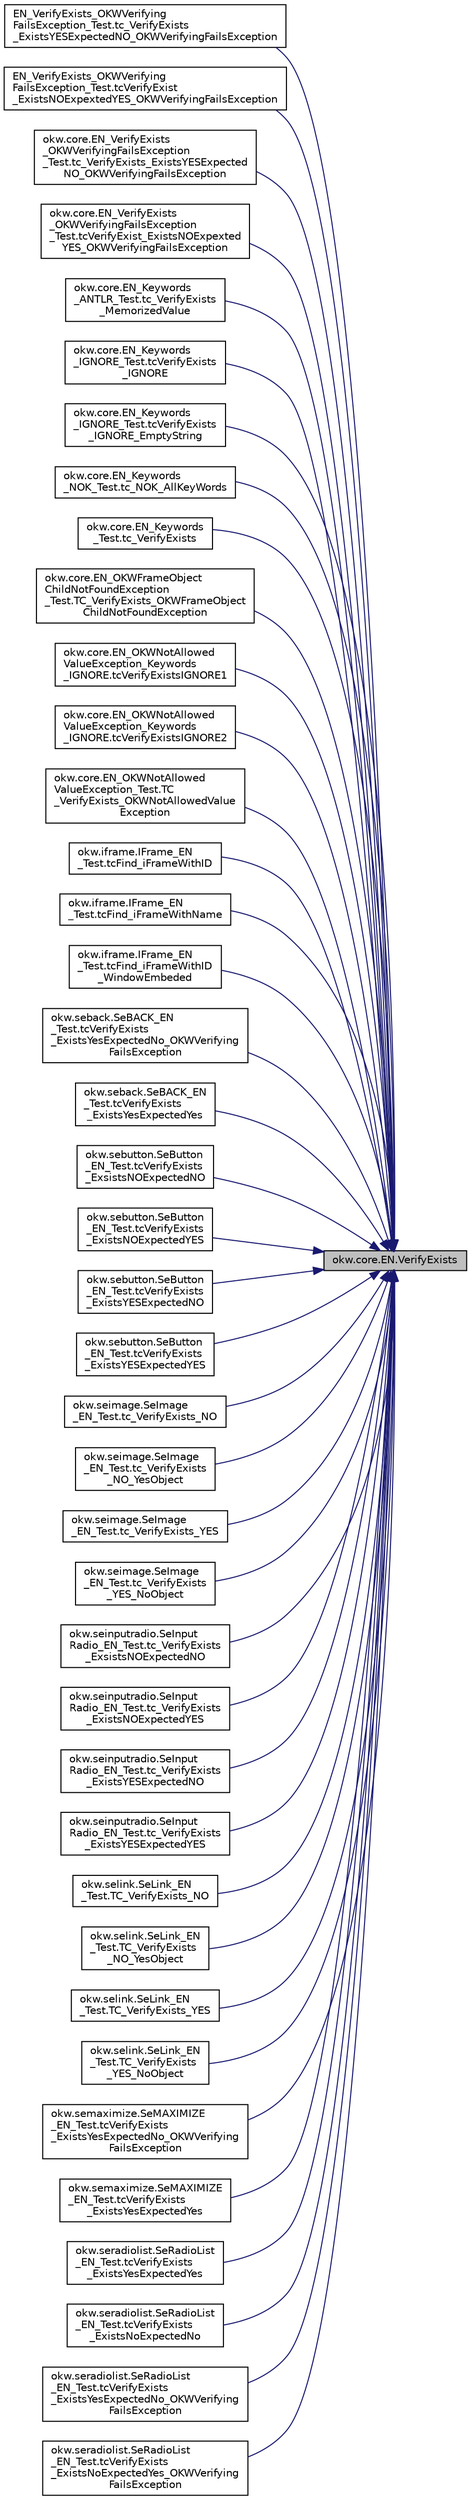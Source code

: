 digraph "okw.core.EN.VerifyExists"
{
 // INTERACTIVE_SVG=YES
 // LATEX_PDF_SIZE
  edge [fontname="Helvetica",fontsize="10",labelfontname="Helvetica",labelfontsize="10"];
  node [fontname="Helvetica",fontsize="10",shape=record];
  rankdir="RL";
  Node3545 [label="okw.core.EN.VerifyExists",height=0.2,width=0.4,color="black", fillcolor="grey75", style="filled", fontcolor="black",tooltip="Prüft, ob das gegebene Objekt existiert."];
  Node3545 -> Node3546 [dir="back",color="midnightblue",fontsize="10",style="solid",fontname="Helvetica"];
  Node3546 [label="EN_VerifyExists_OKWVerifying\lFailsException_Test.tc_VerifyExists\l_ExistsYESExpectedNO_OKWVerifyingFailsException",height=0.2,width=0.4,color="black", fillcolor="white", style="filled",URL="$class_e_n___verify_exists___o_k_w_verifying_fails_exception___test.html#ad46469e1f777969702b7b8290db96e9a",tooltip="Prüft, ob die Ausnahme OKWVerifyingFailsException bei einem Soll/Ist-Vergleich ausgelöst wird."];
  Node3545 -> Node3547 [dir="back",color="midnightblue",fontsize="10",style="solid",fontname="Helvetica"];
  Node3547 [label="EN_VerifyExists_OKWVerifying\lFailsException_Test.tcVerifyExist\l_ExistsNOExpextedYES_OKWVerifyingFailsException",height=0.2,width=0.4,color="black", fillcolor="white", style="filled",URL="$class_e_n___verify_exists___o_k_w_verifying_fails_exception___test.html#a7090140896a0e2476c8c548bfcab9da6",tooltip="Prüft, ob die Ausnahme OKWVerifyingFailsException bei einem Soll/Ist-Vergleich ausgelöst wird."];
  Node3545 -> Node3548 [dir="back",color="midnightblue",fontsize="10",style="solid",fontname="Helvetica"];
  Node3548 [label="okw.core.EN_VerifyExists\l_OKWVerifyingFailsException\l_Test.tc_VerifyExists_ExistsYESExpected\lNO_OKWVerifyingFailsException",height=0.2,width=0.4,color="black", fillcolor="white", style="filled",URL="$classokw_1_1core_1_1_e_n___verify_exists___o_k_w_verifying_fails_exception___test.html#a2130383dc3dce6634d7a3b4367575e49",tooltip="Prüft, ob die Ausnahme OKWVerifyingFailsException bei einem Soll/Ist-Vergleich ausgelöst wird."];
  Node3545 -> Node3549 [dir="back",color="midnightblue",fontsize="10",style="solid",fontname="Helvetica"];
  Node3549 [label="okw.core.EN_VerifyExists\l_OKWVerifyingFailsException\l_Test.tcVerifyExist_ExistsNOExpexted\lYES_OKWVerifyingFailsException",height=0.2,width=0.4,color="black", fillcolor="white", style="filled",URL="$classokw_1_1core_1_1_e_n___verify_exists___o_k_w_verifying_fails_exception___test.html#aa1d3eda12dec57423561de4e08b12d29",tooltip="Prüft, ob die Ausnahme OKWVerifyingFailsException bei einem Soll/Ist-Vergleich ausgelöst wird."];
  Node3545 -> Node3550 [dir="back",color="midnightblue",fontsize="10",style="solid",fontname="Helvetica"];
  Node3550 [label="okw.core.EN_Keywords\l_ANTLR_Test.tc_VerifyExists\l_MemorizedValue",height=0.2,width=0.4,color="black", fillcolor="white", style="filled",URL="$classokw_1_1core_1_1_e_n___keywords___a_n_t_l_r___test.html#abdee71d00398ea1cae2d3a41e4b424d8",tooltip=" "];
  Node3545 -> Node3551 [dir="back",color="midnightblue",fontsize="10",style="solid",fontname="Helvetica"];
  Node3551 [label="okw.core.EN_Keywords\l_IGNORE_Test.tcVerifyExists\l_IGNORE",height=0.2,width=0.4,color="black", fillcolor="white", style="filled",URL="$classokw_1_1core_1_1_e_n___keywords___i_g_n_o_r_e___test.html#ac4883de015c35ba385e9f4aabbc3ffe0",tooltip="Prüft ob das Schlüsselwort beim Sollwert \"${IGNORE}\" die Ausführung ignoriert."];
  Node3545 -> Node3552 [dir="back",color="midnightblue",fontsize="10",style="solid",fontname="Helvetica"];
  Node3552 [label="okw.core.EN_Keywords\l_IGNORE_Test.tcVerifyExists\l_IGNORE_EmptyString",height=0.2,width=0.4,color="black", fillcolor="white", style="filled",URL="$classokw_1_1core_1_1_e_n___keywords___i_g_n_o_r_e___test.html#a29de8a59f4453138c4ccecfb3e608419",tooltip="Prüft ob das Schlüsselwort beim Sollwert \"\" die Ausführung ignoriert."];
  Node3545 -> Node3553 [dir="back",color="midnightblue",fontsize="10",style="solid",fontname="Helvetica"];
  Node3553 [label="okw.core.EN_Keywords\l_NOK_Test.tc_NOK_AllKeyWords",height=0.2,width=0.4,color="black", fillcolor="white", style="filled",URL="$classokw_1_1core_1_1_e_n___keywords___n_o_k___test.html#a81a960a2341dfb0e27da7871291c84dc",tooltip="Prüft methoden aufruf für einen einfachen Click."];
  Node3545 -> Node3554 [dir="back",color="midnightblue",fontsize="10",style="solid",fontname="Helvetica"];
  Node3554 [label="okw.core.EN_Keywords\l_Test.tc_VerifyExists",height=0.2,width=0.4,color="black", fillcolor="white", style="filled",URL="$classokw_1_1core_1_1_e_n___keywords___test.html#a8a804aa475fe4e5b89887345adfdb312",tooltip="\"Normaler\" Testfall für das Schlüsselwort VerifyExists."];
  Node3545 -> Node3555 [dir="back",color="midnightblue",fontsize="10",style="solid",fontname="Helvetica"];
  Node3555 [label="okw.core.EN_OKWFrameObject\lChildNotFoundException\l_Test.TC_VerifyExists_OKWFrameObject\lChildNotFoundException",height=0.2,width=0.4,color="black", fillcolor="white", style="filled",URL="$classokw_1_1core_1_1_e_n___o_k_w_frame_object_child_not_found_exception___test.html#ad5171c21b85fa5f3c77af61d15900d48",tooltip="Prüft ob die Ausnahme OKWFrameObjectChildNotFoundException durch die LFC-VerifyExists ausgelöst wird,..."];
  Node3545 -> Node3556 [dir="back",color="midnightblue",fontsize="10",style="solid",fontname="Helvetica"];
  Node3556 [label="okw.core.EN_OKWNotAllowed\lValueException_Keywords\l_IGNORE.tcVerifyExistsIGNORE1",height=0.2,width=0.4,color="black", fillcolor="white", style="filled",URL="$classokw_1_1core_1_1_e_n___o_k_w_not_allowed_value_exception___keywords___i_g_n_o_r_e.html#ae916bd8b565e8a0dc3072aab808afff5",tooltip="Prüft ob \"${IGNORE} \" die Ausnahme okw.exceptions.OKWNotAllowedValueException auslöst."];
  Node3545 -> Node3557 [dir="back",color="midnightblue",fontsize="10",style="solid",fontname="Helvetica"];
  Node3557 [label="okw.core.EN_OKWNotAllowed\lValueException_Keywords\l_IGNORE.tcVerifyExistsIGNORE2",height=0.2,width=0.4,color="black", fillcolor="white", style="filled",URL="$classokw_1_1core_1_1_e_n___o_k_w_not_allowed_value_exception___keywords___i_g_n_o_r_e.html#a28ed22208a9ecf63b3d82cf930b33d3d",tooltip="Prüft ob \"\"${IGNORE}${TCN}\" die Ausnahme okw.exceptions.OKWNotAllowedValueException auslöst."];
  Node3545 -> Node3558 [dir="back",color="midnightblue",fontsize="10",style="solid",fontname="Helvetica"];
  Node3558 [label="okw.core.EN_OKWNotAllowed\lValueException_Test.TC\l_VerifyExists_OKWNotAllowedValue\lException",height=0.2,width=0.4,color="black", fillcolor="white", style="filled",URL="$classokw_1_1core_1_1_e_n___o_k_w_not_allowed_value_exception___test.html#ad481169293cc4f455a075acc29290bcc",tooltip="Prüft ob die Ausnahme OKWNotAllowedValueException durch die LFC-VerifyExists ausgelöst wird,..."];
  Node3545 -> Node3559 [dir="back",color="midnightblue",fontsize="10",style="solid",fontname="Helvetica"];
  Node3559 [label="okw.iframe.IFrame_EN\l_Test.tcFind_iFrameWithID",height=0.2,width=0.4,color="black", fillcolor="white", style="filled",URL="$classokw_1_1iframe_1_1_i_frame___e_n___test.html#adee33017452489e5a0ef80aaafb626cc",tooltip="Testet die Implementierung des Schlüsselwortes ClickOn( FN ) für Klasse SeBACK ."];
  Node3545 -> Node3560 [dir="back",color="midnightblue",fontsize="10",style="solid",fontname="Helvetica"];
  Node3560 [label="okw.iframe.IFrame_EN\l_Test.tcFind_iFrameWithName",height=0.2,width=0.4,color="black", fillcolor="white", style="filled",URL="$classokw_1_1iframe_1_1_i_frame___e_n___test.html#aab35fb15a8b81f6ff5ac834683b47b7d",tooltip="Testet die Implementierung des Schlüsselwortes ClickOn( FN ) für Klasse SeBACK ."];
  Node3545 -> Node3561 [dir="back",color="midnightblue",fontsize="10",style="solid",fontname="Helvetica"];
  Node3561 [label="okw.iframe.IFrame_EN\l_Test.tcFind_iFrameWithID\l_WindowEmbeded",height=0.2,width=0.4,color="black", fillcolor="white", style="filled",URL="$classokw_1_1iframe_1_1_i_frame___e_n___test.html#ade87d4affe77d15eee6cfc4300957347",tooltip="Testet die Implementierung des Schlüsselwortes ClickOn( FN ) für Klasse SeBACK ."];
  Node3545 -> Node3562 [dir="back",color="midnightblue",fontsize="10",style="solid",fontname="Helvetica"];
  Node3562 [label="okw.seback.SeBACK_EN\l_Test.tcVerifyExists\l_ExistsYesExpectedNo_OKWVerifying\lFailsException",height=0.2,width=0.4,color="black", fillcolor="white", style="filled",URL="$classokw_1_1seback_1_1_se_b_a_c_k___e_n___test.html#a5df2649fd32ac463943bb1506e227e2c",tooltip="Test des Schlüsselwortes \"VerifyExists( FN, ExpVal ) für SeBACK."];
  Node3545 -> Node3563 [dir="back",color="midnightblue",fontsize="10",style="solid",fontname="Helvetica"];
  Node3563 [label="okw.seback.SeBACK_EN\l_Test.tcVerifyExists\l_ExistsYesExpectedYes",height=0.2,width=0.4,color="black", fillcolor="white", style="filled",URL="$classokw_1_1seback_1_1_se_b_a_c_k___e_n___test.html#a269e83d8c08548f4bbf51e23b6028d2c",tooltip="Prüft ob das BACK existiert."];
  Node3545 -> Node3564 [dir="back",color="midnightblue",fontsize="10",style="solid",fontname="Helvetica"];
  Node3564 [label="okw.sebutton.SeButton\l_EN_Test.tcVerifyExists\l_ExsistsNOExpectedNO",height=0.2,width=0.4,color="black", fillcolor="white", style="filled",URL="$classokw_1_1sebutton_1_1_se_button___e_n___test.html#aaa4a805e0cc88ae11f3b3a8d7d44922e",tooltip="Test des Schlüsselwortes VerifyExists für den GUI-Adapter SeButton."];
  Node3545 -> Node3565 [dir="back",color="midnightblue",fontsize="10",style="solid",fontname="Helvetica"];
  Node3565 [label="okw.sebutton.SeButton\l_EN_Test.tcVerifyExists\l_ExistsNOExpectedYES",height=0.2,width=0.4,color="black", fillcolor="white", style="filled",URL="$classokw_1_1sebutton_1_1_se_button___e_n___test.html#a6d5129b25a5e812f2a075e28a942b1a4",tooltip="Test des Schlüsselwortes VerifyExists für den GUI-Adapter SeButton."];
  Node3545 -> Node3566 [dir="back",color="midnightblue",fontsize="10",style="solid",fontname="Helvetica"];
  Node3566 [label="okw.sebutton.SeButton\l_EN_Test.tcVerifyExists\l_ExistsYESExpectedNO",height=0.2,width=0.4,color="black", fillcolor="white", style="filled",URL="$classokw_1_1sebutton_1_1_se_button___e_n___test.html#a5d84ef91db16cfcc34e23c0b797aa7b4",tooltip="Test des Schlüsselwortes VerifyExists für den GUI-Adapter SeButton."];
  Node3545 -> Node3567 [dir="back",color="midnightblue",fontsize="10",style="solid",fontname="Helvetica"];
  Node3567 [label="okw.sebutton.SeButton\l_EN_Test.tcVerifyExists\l_ExistsYESExpectedYES",height=0.2,width=0.4,color="black", fillcolor="white", style="filled",URL="$classokw_1_1sebutton_1_1_se_button___e_n___test.html#a9d40dc1d8f9f4396f97da30c03a7989c",tooltip="Test des Schlüsselwortes VerifyExists für den GUI-Adapter SeButton."];
  Node3545 -> Node3568 [dir="back",color="midnightblue",fontsize="10",style="solid",fontname="Helvetica"];
  Node3568 [label="okw.seimage.SeImage\l_EN_Test.tc_VerifyExists_NO",height=0.2,width=0.4,color="black", fillcolor="white", style="filled",URL="$classokw_1_1seimage_1_1_se_image___e_n___test.html#a3b494e22005961bcbda462b2c50d0115",tooltip="Prüft die Methode VerifyExists."];
  Node3545 -> Node3569 [dir="back",color="midnightblue",fontsize="10",style="solid",fontname="Helvetica"];
  Node3569 [label="okw.seimage.SeImage\l_EN_Test.tc_VerifyExists\l_NO_YesObject",height=0.2,width=0.4,color="black", fillcolor="white", style="filled",URL="$classokw_1_1seimage_1_1_se_image___e_n___test.html#ada482bc1d36eb99d23ca1a878cd771e6",tooltip="Prüft die Methode VerifyExists."];
  Node3545 -> Node3570 [dir="back",color="midnightblue",fontsize="10",style="solid",fontname="Helvetica"];
  Node3570 [label="okw.seimage.SeImage\l_EN_Test.tc_VerifyExists_YES",height=0.2,width=0.4,color="black", fillcolor="white", style="filled",URL="$classokw_1_1seimage_1_1_se_image___e_n___test.html#ab4c1ea3f912cf4bba33469b085519791",tooltip="Prüft die Methode SeLink.VerifyExists."];
  Node3545 -> Node3571 [dir="back",color="midnightblue",fontsize="10",style="solid",fontname="Helvetica"];
  Node3571 [label="okw.seimage.SeImage\l_EN_Test.tc_VerifyExists\l_YES_NoObject",height=0.2,width=0.4,color="black", fillcolor="white", style="filled",URL="$classokw_1_1seimage_1_1_se_image___e_n___test.html#a55cba3946e8c40e10a00e57c0bb7ddc2",tooltip="Prüft die Methode SeLink.VerifyExists."];
  Node3545 -> Node3572 [dir="back",color="midnightblue",fontsize="10",style="solid",fontname="Helvetica"];
  Node3572 [label="okw.seinputradio.SeInput\lRadio_EN_Test.tc_VerifyExists\l_ExsistsNOExpectedNO",height=0.2,width=0.4,color="black", fillcolor="white", style="filled",URL="$classokw_1_1seinputradio_1_1_se_input_radio___e_n___test.html#aa5475cba41142db7f739f23c14966117",tooltip="Test des Schlüsselwortes VerifyExists für den GUI-Adapter SeInputRadio."];
  Node3545 -> Node3573 [dir="back",color="midnightblue",fontsize="10",style="solid",fontname="Helvetica"];
  Node3573 [label="okw.seinputradio.SeInput\lRadio_EN_Test.tc_VerifyExists\l_ExistsNOExpectedYES",height=0.2,width=0.4,color="black", fillcolor="white", style="filled",URL="$classokw_1_1seinputradio_1_1_se_input_radio___e_n___test.html#a738a4fddacd39d14e277f6784b636613",tooltip="Test des Schlüsselwortes VerifyExists für den GUI-Adapter SeInputRadio."];
  Node3545 -> Node3574 [dir="back",color="midnightblue",fontsize="10",style="solid",fontname="Helvetica"];
  Node3574 [label="okw.seinputradio.SeInput\lRadio_EN_Test.tc_VerifyExists\l_ExistsYESExpectedNO",height=0.2,width=0.4,color="black", fillcolor="white", style="filled",URL="$classokw_1_1seinputradio_1_1_se_input_radio___e_n___test.html#a5766e743da1d79bb01dcd92c113b0e65",tooltip="Test des Schlüsselwortes VerifyExists für den GUI-Adapter SeInputRadio."];
  Node3545 -> Node3575 [dir="back",color="midnightblue",fontsize="10",style="solid",fontname="Helvetica"];
  Node3575 [label="okw.seinputradio.SeInput\lRadio_EN_Test.tc_VerifyExists\l_ExistsYESExpectedYES",height=0.2,width=0.4,color="black", fillcolor="white", style="filled",URL="$classokw_1_1seinputradio_1_1_se_input_radio___e_n___test.html#a5971a1a959b01d7cc4f5837c04627a95",tooltip="Test des Schlüsselwortes VerifyExists für den GUI-Adapter SeInputRadio."];
  Node3545 -> Node3576 [dir="back",color="midnightblue",fontsize="10",style="solid",fontname="Helvetica"];
  Node3576 [label="okw.selink.SeLink_EN\l_Test.TC_VerifyExists_NO",height=0.2,width=0.4,color="black", fillcolor="white", style="filled",URL="$classokw_1_1selink_1_1_se_link___e_n___test.html#a1f9ba34f574d3479015bfbdbf403a2f1",tooltip="Prüft die Methode SeLink.MemorizeToolTip."];
  Node3545 -> Node3577 [dir="back",color="midnightblue",fontsize="10",style="solid",fontname="Helvetica"];
  Node3577 [label="okw.selink.SeLink_EN\l_Test.TC_VerifyExists\l_NO_YesObject",height=0.2,width=0.4,color="black", fillcolor="white", style="filled",URL="$classokw_1_1selink_1_1_se_link___e_n___test.html#a87d69f4e9991aee8867048cff5c2237f",tooltip="Prüft die Methode SeLink.VerifyExists."];
  Node3545 -> Node3578 [dir="back",color="midnightblue",fontsize="10",style="solid",fontname="Helvetica"];
  Node3578 [label="okw.selink.SeLink_EN\l_Test.TC_VerifyExists_YES",height=0.2,width=0.4,color="black", fillcolor="white", style="filled",URL="$classokw_1_1selink_1_1_se_link___e_n___test.html#ae4fe79696390ef18c37e71d607b9b2b7",tooltip="Prüft die Methode SeLink.VerifyExists."];
  Node3545 -> Node3579 [dir="back",color="midnightblue",fontsize="10",style="solid",fontname="Helvetica"];
  Node3579 [label="okw.selink.SeLink_EN\l_Test.TC_VerifyExists\l_YES_NoObject",height=0.2,width=0.4,color="black", fillcolor="white", style="filled",URL="$classokw_1_1selink_1_1_se_link___e_n___test.html#a1c9488cb6742bd4d0bff328ab53da5ed",tooltip="Prüft die Methode SeLink.VerifyExists."];
  Node3545 -> Node3580 [dir="back",color="midnightblue",fontsize="10",style="solid",fontname="Helvetica"];
  Node3580 [label="okw.semaximize.SeMAXIMIZE\l_EN_Test.tcVerifyExists\l_ExistsYesExpectedNo_OKWVerifying\lFailsException",height=0.2,width=0.4,color="black", fillcolor="white", style="filled",URL="$classokw_1_1semaximize_1_1_se_m_a_x_i_m_i_z_e___e_n___test.html#aad760aca4188f5c299b7a2cc31208183",tooltip="Test des Schlüsselwortes \"VerifyExists( FN, ExpVal ) für SeMAXIMIZE."];
  Node3545 -> Node3581 [dir="back",color="midnightblue",fontsize="10",style="solid",fontname="Helvetica"];
  Node3581 [label="okw.semaximize.SeMAXIMIZE\l_EN_Test.tcVerifyExists\l_ExistsYesExpectedYes",height=0.2,width=0.4,color="black", fillcolor="white", style="filled",URL="$classokw_1_1semaximize_1_1_se_m_a_x_i_m_i_z_e___e_n___test.html#a05b617b85466003cdde7e2623d4e3c12",tooltip="Prüft ob das MAXIMIZE existiert."];
  Node3545 -> Node3582 [dir="back",color="midnightblue",fontsize="10",style="solid",fontname="Helvetica"];
  Node3582 [label="okw.seradiolist.SeRadioList\l_EN_Test.tcVerifyExists\l_ExistsYesExpectedYes",height=0.2,width=0.4,color="black", fillcolor="white", style="filled",URL="$classokw_1_1seradiolist_1_1_se_radio_list___e_n___test.html#a66f27a337a453951070fed7f115fd3f8",tooltip="Prüft die Methode SeRadioList.VerifyExists."];
  Node3545 -> Node3583 [dir="back",color="midnightblue",fontsize="10",style="solid",fontname="Helvetica"];
  Node3583 [label="okw.seradiolist.SeRadioList\l_EN_Test.tcVerifyExists\l_ExistsNoExpectedNo",height=0.2,width=0.4,color="black", fillcolor="white", style="filled",URL="$classokw_1_1seradiolist_1_1_se_radio_list___e_n___test.html#aa3995d3b2569ad0077fa7eafb9bde0e6",tooltip="Prüft die Methode SeRadioList.VerifyExists."];
  Node3545 -> Node3584 [dir="back",color="midnightblue",fontsize="10",style="solid",fontname="Helvetica"];
  Node3584 [label="okw.seradiolist.SeRadioList\l_EN_Test.tcVerifyExists\l_ExistsYesExpectedNo_OKWVerifying\lFailsException",height=0.2,width=0.4,color="black", fillcolor="white", style="filled",URL="$classokw_1_1seradiolist_1_1_se_radio_list___e_n___test.html#af0583eb105fdc8cfd3285491df43d3d3",tooltip="Prüft die Methode SeRadioList.VerifyExists."];
  Node3545 -> Node3585 [dir="back",color="midnightblue",fontsize="10",style="solid",fontname="Helvetica"];
  Node3585 [label="okw.seradiolist.SeRadioList\l_EN_Test.tcVerifyExists\l_ExistsNoExpectedYes_OKWVerifying\lFailsException",height=0.2,width=0.4,color="black", fillcolor="white", style="filled",URL="$classokw_1_1seradiolist_1_1_se_radio_list___e_n___test.html#a9ba7c20d9dabffef65485d3db791421d",tooltip="Prüft die Methode SeRadioList.VerifyExists."];
}
